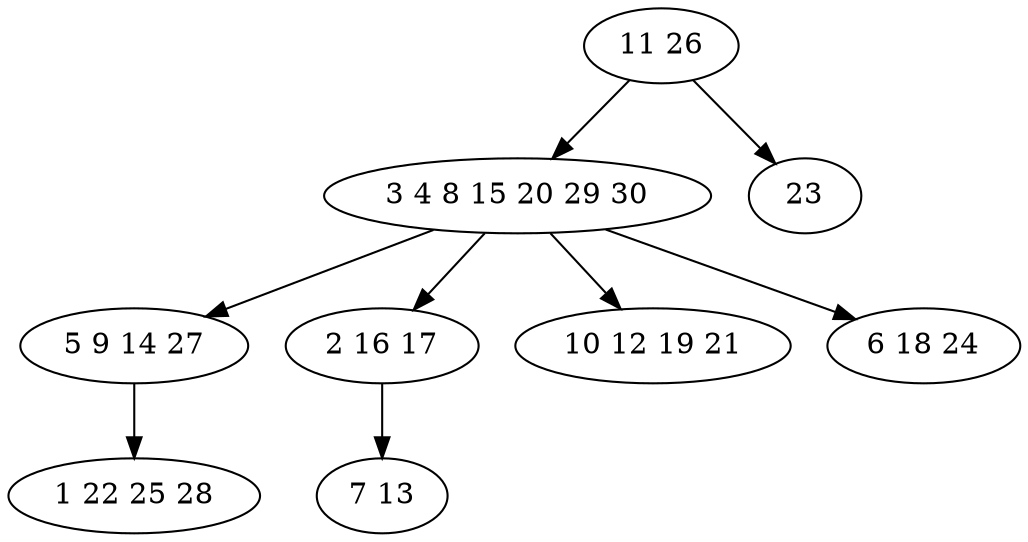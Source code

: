 digraph true_tree {
	"0" -> "1"
	"0" -> "2"
	"1" -> "3"
	"1" -> "4"
	"4" -> "5"
	"3" -> "6"
	"1" -> "7"
	"1" -> "8"
	"0" [label="11 26"];
	"1" [label="3 4 8 15 20 29 30"];
	"2" [label="23"];
	"3" [label="5 9 14 27"];
	"4" [label="2 16 17"];
	"5" [label="7 13"];
	"6" [label="1 22 25 28"];
	"7" [label="10 12 19 21"];
	"8" [label="6 18 24"];
}

